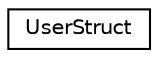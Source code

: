 digraph "Graphical Class Hierarchy"
{
 // LATEX_PDF_SIZE
  edge [fontname="Helvetica",fontsize="10",labelfontname="Helvetica",labelfontsize="10"];
  node [fontname="Helvetica",fontsize="10",shape=record];
  rankdir="LR";
  Node0 [label="UserStruct",height=0.2,width=0.4,color="black", fillcolor="white", style="filled",URL="$structUserStruct.html",tooltip=" "];
}
